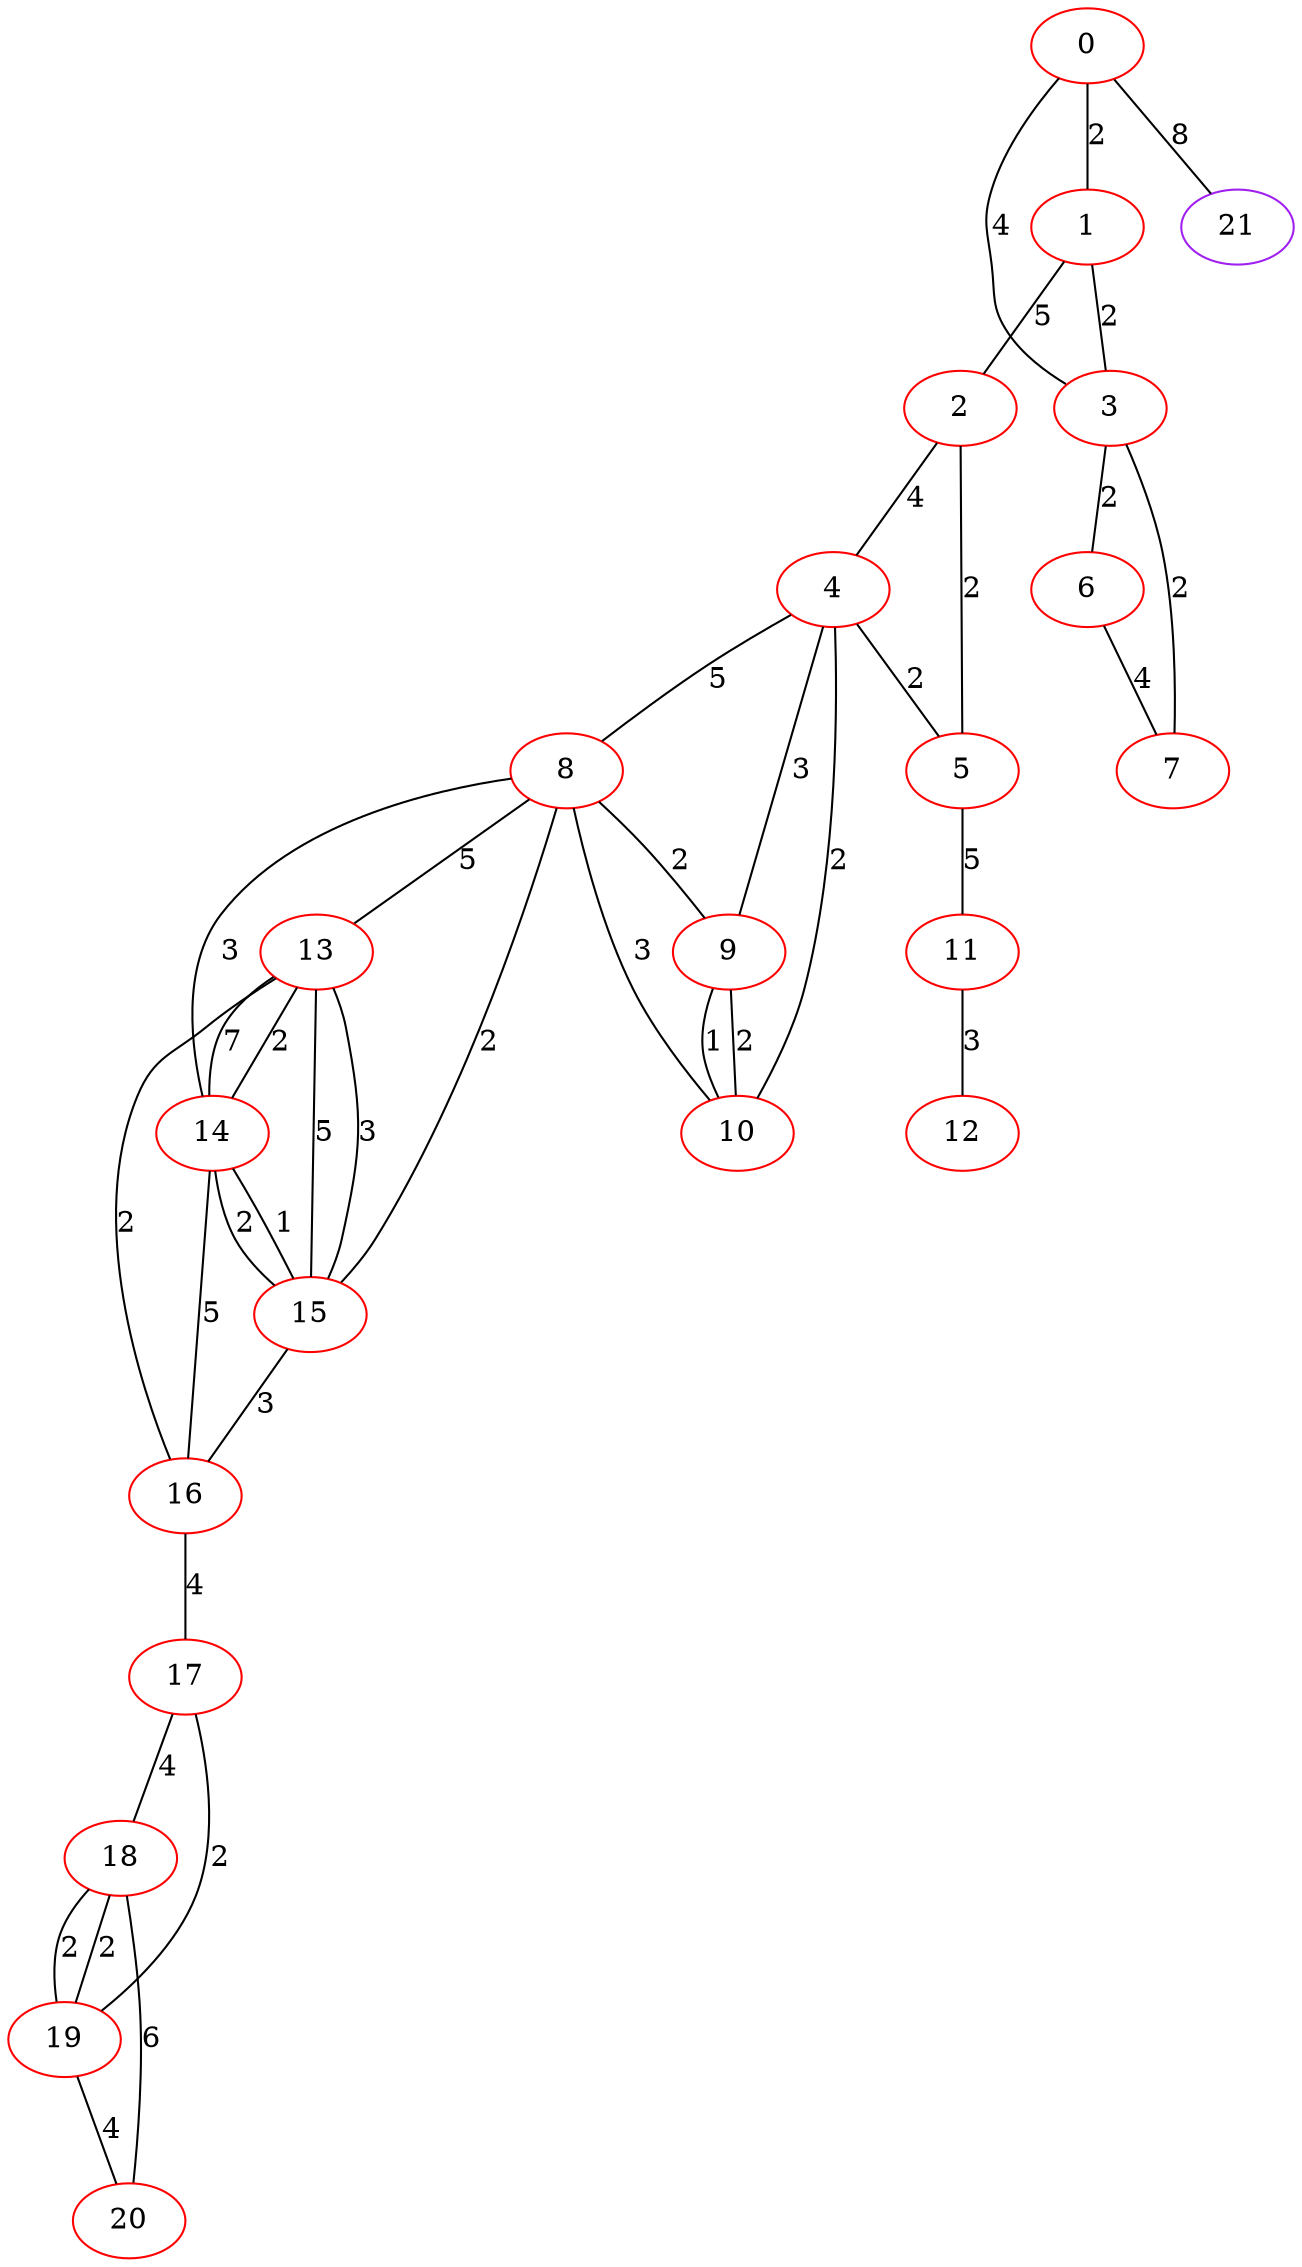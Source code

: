 graph "" {
0 [color=red, weight=1];
1 [color=red, weight=1];
2 [color=red, weight=1];
3 [color=red, weight=1];
4 [color=red, weight=1];
5 [color=red, weight=1];
6 [color=red, weight=1];
7 [color=red, weight=1];
8 [color=red, weight=1];
9 [color=red, weight=1];
10 [color=red, weight=1];
11 [color=red, weight=1];
12 [color=red, weight=1];
13 [color=red, weight=1];
14 [color=red, weight=1];
15 [color=red, weight=1];
16 [color=red, weight=1];
17 [color=red, weight=1];
18 [color=red, weight=1];
19 [color=red, weight=1];
20 [color=red, weight=1];
21 [color=purple, weight=4];
0 -- 1  [key=0, label=2];
0 -- 3  [key=0, label=4];
0 -- 21  [key=0, label=8];
1 -- 2  [key=0, label=5];
1 -- 3  [key=0, label=2];
2 -- 4  [key=0, label=4];
2 -- 5  [key=0, label=2];
3 -- 6  [key=0, label=2];
3 -- 7  [key=0, label=2];
4 -- 8  [key=0, label=5];
4 -- 9  [key=0, label=3];
4 -- 10  [key=0, label=2];
4 -- 5  [key=0, label=2];
5 -- 11  [key=0, label=5];
6 -- 7  [key=0, label=4];
8 -- 9  [key=0, label=2];
8 -- 10  [key=0, label=3];
8 -- 13  [key=0, label=5];
8 -- 14  [key=0, label=3];
8 -- 15  [key=0, label=2];
9 -- 10  [key=0, label=1];
9 -- 10  [key=1, label=2];
11 -- 12  [key=0, label=3];
13 -- 16  [key=0, label=2];
13 -- 14  [key=0, label=7];
13 -- 14  [key=1, label=2];
13 -- 15  [key=0, label=5];
13 -- 15  [key=1, label=3];
14 -- 16  [key=0, label=5];
14 -- 15  [key=0, label=2];
14 -- 15  [key=1, label=1];
15 -- 16  [key=0, label=3];
16 -- 17  [key=0, label=4];
17 -- 18  [key=0, label=4];
17 -- 19  [key=0, label=2];
18 -- 19  [key=0, label=2];
18 -- 19  [key=1, label=2];
18 -- 20  [key=0, label=6];
19 -- 20  [key=0, label=4];
}
